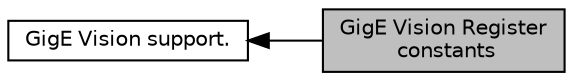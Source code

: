 digraph "GigE Vision Register constants"
{
  edge [fontname="Helvetica",fontsize="10",labelfontname="Helvetica",labelfontsize="10"];
  node [fontname="Helvetica",fontsize="10",shape=record];
  rankdir=LR;
  Node1 [label="GigE Vision support.",height=0.2,width=0.4,color="black", fillcolor="white", style="filled",URL="$group__gige.html"];
  Node0 [label="GigE Vision Register\l constants",height=0.2,width=0.4,color="black", fillcolor="grey75", style="filled", fontcolor="black"];
  Node1->Node0 [shape=plaintext, dir="back", style="solid"];
}
